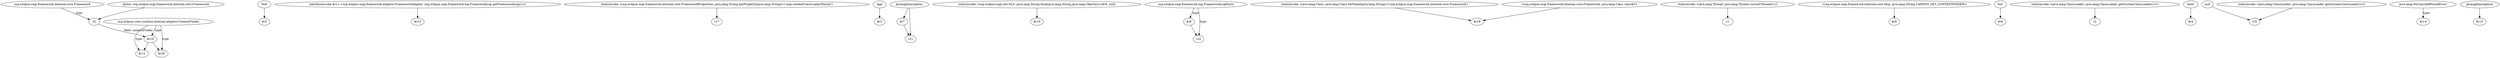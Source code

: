 digraph g {
0[label="org.eclipse.osgi.framework.internal.core.Framework"]
1[label="r0"]
0->1[label="type"]
2[label="'fwk'"]
3[label="$r5"]
2->3[label=""]
4[label="interfaceinvoke $r11.<org.eclipse.osgi.framework.adaptor.FrameworkAdaptor: org.eclipse.osgi.framework.log.FrameworkLog getFrameworkLog()>()"]
5[label="$r12"]
4->5[label=""]
6[label="staticinvoke <org.eclipse.osgi.framework.internal.core.FrameworkProperties: java.lang.String getProperty(java.lang.String)>('osgi.contextClassLoaderParent')"]
7[label="r17"]
6->7[label=""]
8[label="'app'"]
9[label="$r3"]
8->9[label=""]
10[label="$r7"]
11[label="r21"]
10->11[label=""]
12[label="$r19"]
13[label="$r11"]
12->13[label=""]
14[label="@this: org.eclipse.osgi.framework.internal.core.Framework"]
14->1[label=""]
15[label="staticinvoke <org.eclipse.osgi.util.NLS: java.lang.String bind(java.lang.String,java.lang.Object[])>($r9, null)"]
16[label="$r10"]
15->16[label=""]
17[label="@caughtexception"]
17->11[label=""]
18[label="org.eclipse.core.runtime.internal.adaptor.ContextFinder"]
18->13[label="type"]
19[label="org.eclipse.osgi.framework.log.FrameworkLogEntry"]
20[label="$r8"]
19->20[label="type"]
21[label="staticinvoke <java.lang.Class: java.lang.Class forName(java.lang.String)>('org.eclipse.osgi.framework.internal.core.Framework')"]
22[label="$r18"]
21->22[label=""]
23[label="staticinvoke <java.lang.Thread: java.lang.Thread currentThread()>()"]
24[label="r1"]
23->24[label=""]
25[label="<org.eclipse.osgi.framework.internal.core.Msg: java.lang.String CANNOT_SET_CONTEXTFINDER>"]
26[label="$r9"]
25->26[label=""]
27[label="'ext'"]
28[label="$r6"]
27->28[label=""]
29[label="r22"]
20->29[label=""]
30[label="$r20"]
18->30[label="type"]
19->29[label="type"]
1->12[label="field: contextFinder"]
31[label="staticinvoke <java.lang.ClassLoader: java.lang.ClassLoader getSystemClassLoader()>()"]
32[label="r2"]
31->32[label=""]
17->10[label=""]
33[label="'boot'"]
34[label="$r4"]
33->34[label=""]
35[label="null"]
36[label="r16"]
35->36[label=""]
37[label="java.lang.NoClassDefFoundError"]
38[label="$r14"]
37->38[label="type"]
18->12[label="type"]
39[label="<org.eclipse.osgi.framework.internal.core.Framework: java.lang.Class class$3>"]
39->22[label=""]
12->30[label=""]
40[label="staticinvoke <java.lang.ClassLoader: java.lang.ClassLoader getSystemClassLoader()>()"]
40->36[label=""]
41[label="@caughtexception"]
42[label="$r13"]
41->42[label=""]
}